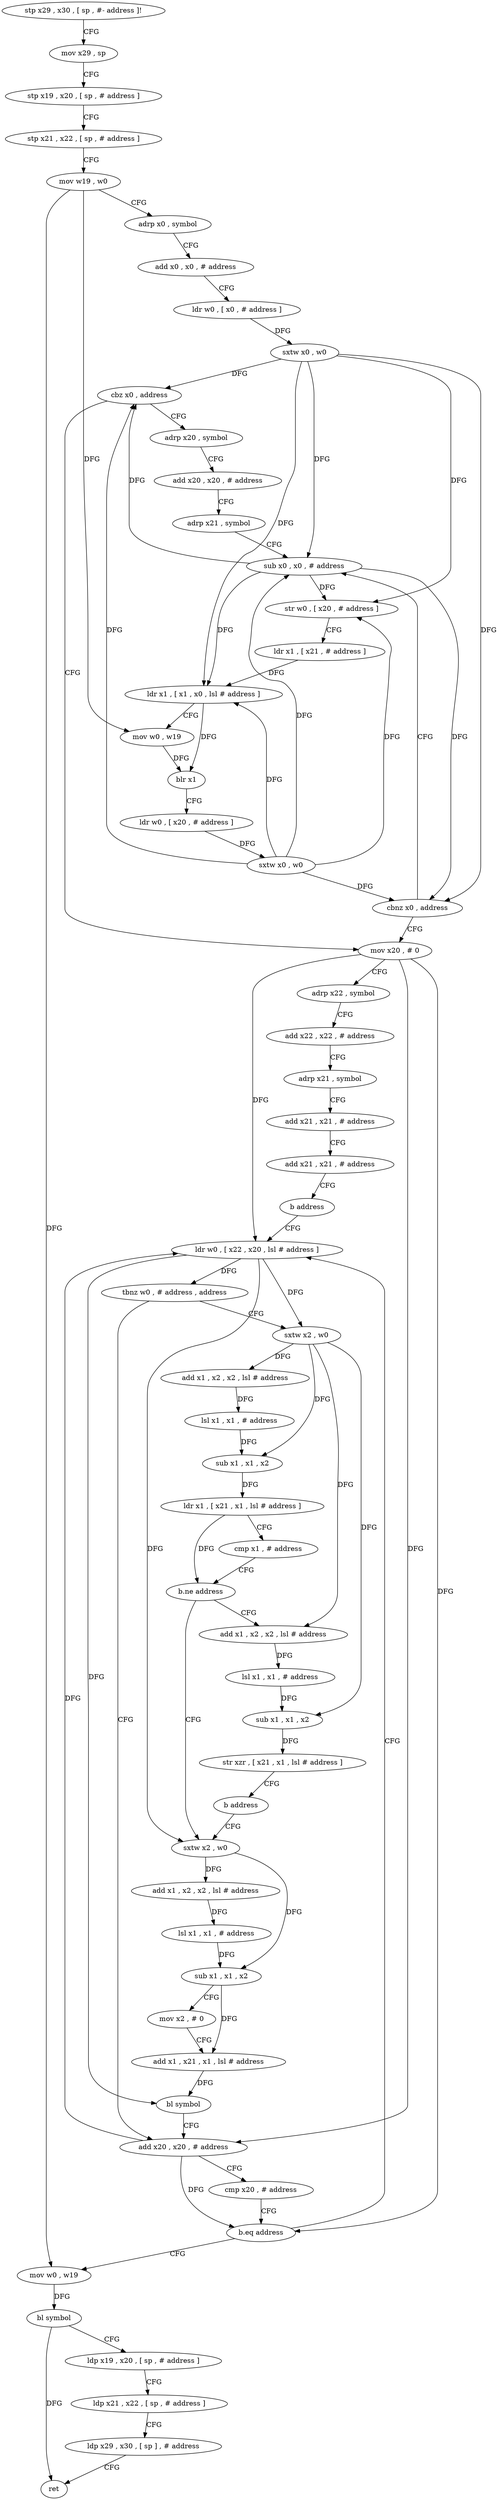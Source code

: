 digraph "func" {
"165196" [label = "stp x29 , x30 , [ sp , #- address ]!" ]
"165200" [label = "mov x29 , sp" ]
"165204" [label = "stp x19 , x20 , [ sp , # address ]" ]
"165208" [label = "stp x21 , x22 , [ sp , # address ]" ]
"165212" [label = "mov w19 , w0" ]
"165216" [label = "adrp x0 , symbol" ]
"165220" [label = "add x0 , x0 , # address" ]
"165224" [label = "ldr w0 , [ x0 , # address ]" ]
"165228" [label = "sxtw x0 , w0" ]
"165232" [label = "cbz x0 , address" ]
"165284" [label = "mov x20 , # 0" ]
"165236" [label = "adrp x20 , symbol" ]
"165288" [label = "adrp x22 , symbol" ]
"165292" [label = "add x22 , x22 , # address" ]
"165296" [label = "adrp x21 , symbol" ]
"165300" [label = "add x21 , x21 , # address" ]
"165304" [label = "add x21 , x21 , # address" ]
"165308" [label = "b address" ]
"165352" [label = "ldr w0 , [ x22 , x20 , lsl # address ]" ]
"165240" [label = "add x20 , x20 , # address" ]
"165244" [label = "adrp x21 , symbol" ]
"165248" [label = "sub x0 , x0 , # address" ]
"165356" [label = "tbnz w0 , # address , address" ]
"165340" [label = "add x20 , x20 , # address" ]
"165360" [label = "sxtw x2 , w0" ]
"165252" [label = "str w0 , [ x20 , # address ]" ]
"165256" [label = "ldr x1 , [ x21 , # address ]" ]
"165260" [label = "ldr x1 , [ x1 , x0 , lsl # address ]" ]
"165264" [label = "mov w0 , w19" ]
"165268" [label = "blr x1" ]
"165272" [label = "ldr w0 , [ x20 , # address ]" ]
"165276" [label = "sxtw x0 , w0" ]
"165280" [label = "cbnz x0 , address" ]
"165344" [label = "cmp x20 , # address" ]
"165348" [label = "b.eq address" ]
"165408" [label = "mov w0 , w19" ]
"165364" [label = "add x1 , x2 , x2 , lsl # address" ]
"165368" [label = "lsl x1 , x1 , # address" ]
"165372" [label = "sub x1 , x1 , x2" ]
"165376" [label = "ldr x1 , [ x21 , x1 , lsl # address ]" ]
"165380" [label = "cmp x1 , # address" ]
"165384" [label = "b.ne address" ]
"165312" [label = "sxtw x2 , w0" ]
"165388" [label = "add x1 , x2 , x2 , lsl # address" ]
"165412" [label = "bl symbol" ]
"165416" [label = "ldp x19 , x20 , [ sp , # address ]" ]
"165420" [label = "ldp x21 , x22 , [ sp , # address ]" ]
"165424" [label = "ldp x29 , x30 , [ sp ] , # address" ]
"165428" [label = "ret" ]
"165316" [label = "add x1 , x2 , x2 , lsl # address" ]
"165320" [label = "lsl x1 , x1 , # address" ]
"165324" [label = "sub x1 , x1 , x2" ]
"165328" [label = "mov x2 , # 0" ]
"165332" [label = "add x1 , x21 , x1 , lsl # address" ]
"165336" [label = "bl symbol" ]
"165392" [label = "lsl x1 , x1 , # address" ]
"165396" [label = "sub x1 , x1 , x2" ]
"165400" [label = "str xzr , [ x21 , x1 , lsl # address ]" ]
"165404" [label = "b address" ]
"165196" -> "165200" [ label = "CFG" ]
"165200" -> "165204" [ label = "CFG" ]
"165204" -> "165208" [ label = "CFG" ]
"165208" -> "165212" [ label = "CFG" ]
"165212" -> "165216" [ label = "CFG" ]
"165212" -> "165264" [ label = "DFG" ]
"165212" -> "165408" [ label = "DFG" ]
"165216" -> "165220" [ label = "CFG" ]
"165220" -> "165224" [ label = "CFG" ]
"165224" -> "165228" [ label = "DFG" ]
"165228" -> "165232" [ label = "DFG" ]
"165228" -> "165248" [ label = "DFG" ]
"165228" -> "165252" [ label = "DFG" ]
"165228" -> "165260" [ label = "DFG" ]
"165228" -> "165280" [ label = "DFG" ]
"165232" -> "165284" [ label = "CFG" ]
"165232" -> "165236" [ label = "CFG" ]
"165284" -> "165288" [ label = "CFG" ]
"165284" -> "165352" [ label = "DFG" ]
"165284" -> "165340" [ label = "DFG" ]
"165284" -> "165348" [ label = "DFG" ]
"165236" -> "165240" [ label = "CFG" ]
"165288" -> "165292" [ label = "CFG" ]
"165292" -> "165296" [ label = "CFG" ]
"165296" -> "165300" [ label = "CFG" ]
"165300" -> "165304" [ label = "CFG" ]
"165304" -> "165308" [ label = "CFG" ]
"165308" -> "165352" [ label = "CFG" ]
"165352" -> "165356" [ label = "DFG" ]
"165352" -> "165360" [ label = "DFG" ]
"165352" -> "165312" [ label = "DFG" ]
"165352" -> "165336" [ label = "DFG" ]
"165240" -> "165244" [ label = "CFG" ]
"165244" -> "165248" [ label = "CFG" ]
"165248" -> "165252" [ label = "DFG" ]
"165248" -> "165232" [ label = "DFG" ]
"165248" -> "165260" [ label = "DFG" ]
"165248" -> "165280" [ label = "DFG" ]
"165356" -> "165340" [ label = "CFG" ]
"165356" -> "165360" [ label = "CFG" ]
"165340" -> "165344" [ label = "CFG" ]
"165340" -> "165352" [ label = "DFG" ]
"165340" -> "165348" [ label = "DFG" ]
"165360" -> "165364" [ label = "DFG" ]
"165360" -> "165372" [ label = "DFG" ]
"165360" -> "165388" [ label = "DFG" ]
"165360" -> "165396" [ label = "DFG" ]
"165252" -> "165256" [ label = "CFG" ]
"165256" -> "165260" [ label = "DFG" ]
"165260" -> "165264" [ label = "CFG" ]
"165260" -> "165268" [ label = "DFG" ]
"165264" -> "165268" [ label = "DFG" ]
"165268" -> "165272" [ label = "CFG" ]
"165272" -> "165276" [ label = "DFG" ]
"165276" -> "165280" [ label = "DFG" ]
"165276" -> "165232" [ label = "DFG" ]
"165276" -> "165248" [ label = "DFG" ]
"165276" -> "165252" [ label = "DFG" ]
"165276" -> "165260" [ label = "DFG" ]
"165280" -> "165248" [ label = "CFG" ]
"165280" -> "165284" [ label = "CFG" ]
"165344" -> "165348" [ label = "CFG" ]
"165348" -> "165408" [ label = "CFG" ]
"165348" -> "165352" [ label = "CFG" ]
"165408" -> "165412" [ label = "DFG" ]
"165364" -> "165368" [ label = "DFG" ]
"165368" -> "165372" [ label = "DFG" ]
"165372" -> "165376" [ label = "DFG" ]
"165376" -> "165380" [ label = "CFG" ]
"165376" -> "165384" [ label = "DFG" ]
"165380" -> "165384" [ label = "CFG" ]
"165384" -> "165312" [ label = "CFG" ]
"165384" -> "165388" [ label = "CFG" ]
"165312" -> "165316" [ label = "DFG" ]
"165312" -> "165324" [ label = "DFG" ]
"165388" -> "165392" [ label = "DFG" ]
"165412" -> "165416" [ label = "CFG" ]
"165412" -> "165428" [ label = "DFG" ]
"165416" -> "165420" [ label = "CFG" ]
"165420" -> "165424" [ label = "CFG" ]
"165424" -> "165428" [ label = "CFG" ]
"165316" -> "165320" [ label = "DFG" ]
"165320" -> "165324" [ label = "DFG" ]
"165324" -> "165328" [ label = "CFG" ]
"165324" -> "165332" [ label = "DFG" ]
"165328" -> "165332" [ label = "CFG" ]
"165332" -> "165336" [ label = "DFG" ]
"165336" -> "165340" [ label = "CFG" ]
"165392" -> "165396" [ label = "DFG" ]
"165396" -> "165400" [ label = "DFG" ]
"165400" -> "165404" [ label = "CFG" ]
"165404" -> "165312" [ label = "CFG" ]
}
